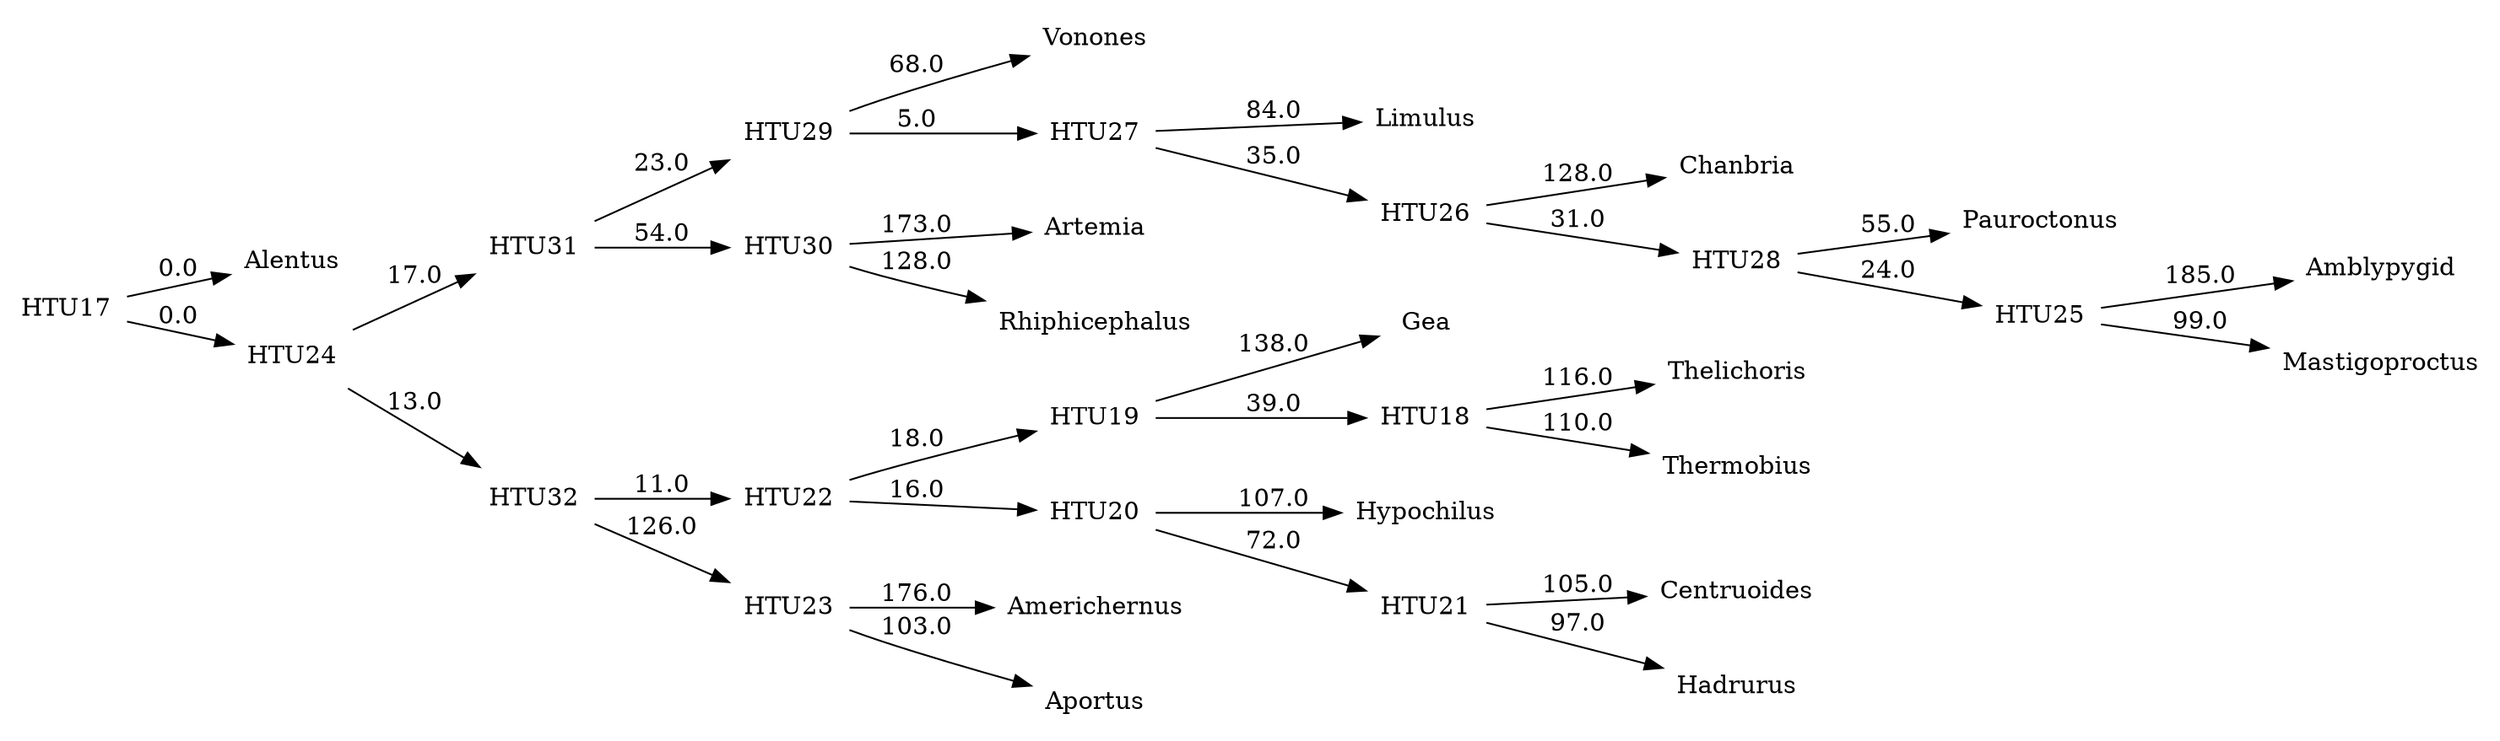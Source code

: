 digraph G {
	rankdir = LR;	edge [colorscheme=spectral11];	node [shape = none];

    0 [label=Alentus];
    1 [label=Amblypygid];
    2 [label=Americhernus];
    3 [label=Aportus];
    4 [label=Artemia];
    5 [label=Centruoides];
    6 [label=Chanbria];
    7 [label=Gea];
    8 [label=Hadrurus];
    9 [label=Hypochilus];
    10 [label=Limulus];
    11 [label=Mastigoproctus];
    12 [label=Pauroctonus];
    13 [label=Rhiphicephalus];
    14 [label=Thelichoris];
    15 [label=Thermobius];
    16 [label=Vonones];
    17 [label=HTU17];
    18 [label=HTU18];
    19 [label=HTU19];
    20 [label=HTU20];
    21 [label=HTU21];
    22 [label=HTU22];
    23 [label=HTU23];
    24 [label=HTU24];
    25 [label=HTU25];
    26 [label=HTU26];
    27 [label=HTU27];
    28 [label=HTU28];
    29 [label=HTU29];
    30 [label=HTU30];
    31 [label=HTU31];
    32 [label=HTU32];
    17 -> 0 [label=0.0];
    17 -> 24 [label=0.0];
    18 -> 14 [label=116.0];
    18 -> 15 [label=110.0];
    19 -> 7 [label=138.0];
    19 -> 18 [label=39.0];
    20 -> 9 [label=107.0];
    20 -> 21 [label=72.0];
    21 -> 5 [label=105.0];
    21 -> 8 [label=97.0];
    22 -> 19 [label=18.0];
    22 -> 20 [label=16.0];
    23 -> 2 [label=176.0];
    23 -> 3 [label=103.0];
    24 -> 31 [label=17.0];
    24 -> 32 [label=13.0];
    25 -> 1 [label=185.0];
    25 -> 11 [label=99.0];
    26 -> 6 [label=128.0];
    26 -> 28 [label=31.0];
    27 -> 10 [label=84.0];
    27 -> 26 [label=35.0];
    28 -> 12 [label=55.0];
    28 -> 25 [label=24.0];
    29 -> 16 [label=68.0];
    29 -> 27 [label=5.0];
    30 -> 4 [label=173.0];
    30 -> 13 [label=128.0];
    31 -> 29 [label=23.0];
    31 -> 30 [label=54.0];
    32 -> 22 [label=11.0];
    32 -> 23 [label=126.0];
}
//2328.0
digraph G {
	rankdir = LR;	edge [colorscheme=spectral11];	node [shape = none];

    0 [label=Alentus];
    1 [label=Amblypygid];
    2 [label=Americhernus];
    3 [label=Aportus];
    4 [label=Artemia];
    5 [label=Centruoides];
    6 [label=Chanbria];
    7 [label=Gea];
    8 [label=Hadrurus];
    9 [label=Hypochilus];
    10 [label=Limulus];
    11 [label=Mastigoproctus];
    12 [label=Pauroctonus];
    13 [label=Rhiphicephalus];
    14 [label=Thelichoris];
    15 [label=Thermobius];
    16 [label=Vonones];
    17 [label=HTU17];
    18 [label=HTU18];
    19 [label=HTU19];
    20 [label=HTU20];
    21 [label=HTU21];
    22 [label=HTU22];
    23 [label=HTU23];
    24 [label=HTU24];
    25 [label=HTU25];
    26 [label=HTU26];
    27 [label=HTU27];
    28 [label=HTU28];
    29 [label=HTU29];
    30 [label=HTU30];
    31 [label=HTU31];
    32 [label=HTU32];
    17 -> 0 [label=0.0];
    17 -> 25 [label=0.0];
    18 -> 10 [label=100.0];
    18 -> 15 [label=93.0];
    19 -> 14 [label=101.0];
    19 -> 18 [label=48.0];
    20 -> 7 [label=138.0];
    20 -> 19 [label=31.0];
    21 -> 9 [label=105.0];
    21 -> 22 [label=73.0];
    22 -> 5 [label=112.0];
    22 -> 8 [label=96.0];
    23 -> 20 [label=22.0];
    23 -> 21 [label=20.0];
    24 -> 2 [label=179.0];
    24 -> 3 [label=115.0];
    25 -> 31 [label=6.0];
    25 -> 32 [label=5.0];
    26 -> 1 [label=182.0];
    26 -> 11 [label=99.0];
    27 -> 6 [label=140.0];
    27 -> 28 [label=32.0];
    28 -> 12 [label=54.0];
    28 -> 26 [label=32.0];
    29 -> 16 [label=74.0];
    29 -> 27 [label=35.0];
    30 -> 4 [label=142.0];
    30 -> 13 [label=124.0];
    31 -> 29 [label=17.0];
    31 -> 30 [label=76.0];
    32 -> 23 [label=17.0];
    32 -> 24 [label=66.0];
}
//2327.0
digraph G {
	rankdir = LR;	edge [colorscheme=spectral11];	node [shape = none];

    0 [label=Alentus];
    1 [label=Amblypygid];
    2 [label=Americhernus];
    3 [label=Aportus];
    4 [label=Artemia];
    5 [label=Centruoides];
    6 [label=Chanbria];
    7 [label=Gea];
    8 [label=Hadrurus];
    9 [label=Hypochilus];
    10 [label=Limulus];
    11 [label=Mastigoproctus];
    12 [label=Pauroctonus];
    13 [label=Rhiphicephalus];
    14 [label=Thelichoris];
    15 [label=Thermobius];
    16 [label=Vonones];
    17 [label=HTU17];
    18 [label=HTU18];
    19 [label=HTU19];
    20 [label=HTU20];
    21 [label=HTU21];
    22 [label=HTU22];
    23 [label=HTU23];
    24 [label=HTU24];
    25 [label=HTU25];
    26 [label=HTU26];
    27 [label=HTU27];
    28 [label=HTU28];
    29 [label=HTU29];
    30 [label=HTU30];
    31 [label=HTU31];
    32 [label=HTU32];
    17 -> 0 [label=0.0];
    17 -> 26 [label=0.0];
    18 -> 12 [label=86.0];
    18 -> 15 [label=89.0];
    19 -> 10 [label=89.0];
    19 -> 18 [label=49.0];
    20 -> 14 [label=101.0];
    20 -> 19 [label=27.0];
    21 -> 7 [label=162.0];
    21 -> 20 [label=47.0];
    22 -> 9 [label=85.0];
    22 -> 23 [label=120.0];
    23 -> 5 [label=91.0];
    23 -> 8 [label=84.0];
    24 -> 21 [label=14.0];
    24 -> 22 [label=32.0];
    25 -> 2 [label=163.0];
    25 -> 3 [label=127.0];
    26 -> 31 [label=14.0];
    26 -> 32 [label=18.0];
    27 -> 1 [label=145.0];
    27 -> 11 [label=100.0];
    28 -> 6 [label=108.0];
    28 -> 27 [label=25.0];
    29 -> 16 [label=94.0];
    29 -> 28 [label=29.0];
    30 -> 4 [label=154.0];
    30 -> 13 [label=124.0];
    31 -> 29 [label=16.0];
    31 -> 30 [label=45.0];
    32 -> 24 [label=13.0];
    32 -> 25 [label=70.0];
}
//2309.0
digraph G {
	rankdir = LR;	edge [colorscheme=spectral11];	node [shape = none];

    0 [label=Alentus];
    1 [label=Amblypygid];
    2 [label=Americhernus];
    3 [label=Aportus];
    4 [label=Artemia];
    5 [label=Centruoides];
    6 [label=Chanbria];
    7 [label=Gea];
    8 [label=Hadrurus];
    9 [label=Hypochilus];
    10 [label=Limulus];
    11 [label=Mastigoproctus];
    12 [label=Pauroctonus];
    13 [label=Rhiphicephalus];
    14 [label=Thelichoris];
    15 [label=Thermobius];
    16 [label=Vonones];
    17 [label=HTU17];
    18 [label=HTU18];
    19 [label=HTU19];
    20 [label=HTU20];
    21 [label=HTU21];
    22 [label=HTU22];
    23 [label=HTU23];
    24 [label=HTU24];
    25 [label=HTU25];
    26 [label=HTU26];
    27 [label=HTU27];
    28 [label=HTU28];
    29 [label=HTU29];
    30 [label=HTU30];
    31 [label=HTU31];
    32 [label=HTU32];
    17 -> 0 [label=0.0];
    17 -> 25 [label=0.0];
    18 -> 12 [label=74.0];
    18 -> 15 [label=105.0];
    19 -> 14 [label=109.0];
    19 -> 18 [label=31.0];
    20 -> 7 [label=132.0];
    20 -> 19 [label=25.0];
    21 -> 9 [label=107.0];
    21 -> 22 [label=66.0];
    22 -> 5 [label=105.0];
    22 -> 8 [label=95.0];
    23 -> 20 [label=23.0];
    23 -> 21 [label=16.0];
    24 -> 2 [label=176.0];
    24 -> 3 [label=99.0];
    25 -> 31 [label=17.0];
    25 -> 32 [label=13.0];
    26 -> 1 [label=132.0];
    26 -> 11 [label=111.0];
    27 -> 6 [label=106.0];
    27 -> 26 [label=26.0];
    28 -> 10 [label=87.0];
    28 -> 27 [label=35.0];
    29 -> 16 [label=80.0];
    29 -> 28 [label=13.0];
    30 -> 4 [label=171.0];
    30 -> 13 [label=130.0];
    31 -> 29 [label=20.0];
    31 -> 30 [label=50.0];
    32 -> 23 [label=15.0];
    32 -> 24 [label=126.0];
}
//2299.0
digraph G {
	rankdir = LR;	edge [colorscheme=spectral11];	node [shape = none];

    0 [label=Alentus];
    1 [label=Amblypygid];
    2 [label=Americhernus];
    3 [label=Aportus];
    4 [label=Artemia];
    5 [label=Centruoides];
    6 [label=Chanbria];
    7 [label=Gea];
    8 [label=Hadrurus];
    9 [label=Hypochilus];
    10 [label=Limulus];
    11 [label=Mastigoproctus];
    12 [label=Pauroctonus];
    13 [label=Rhiphicephalus];
    14 [label=Thelichoris];
    15 [label=Thermobius];
    16 [label=Vonones];
    17 [label=HTU17];
    18 [label=HTU18];
    19 [label=HTU19];
    20 [label=HTU20];
    21 [label=HTU21];
    22 [label=HTU22];
    23 [label=HTU23];
    24 [label=HTU24];
    25 [label=HTU25];
    26 [label=HTU26];
    27 [label=HTU27];
    28 [label=HTU28];
    29 [label=HTU29];
    30 [label=HTU30];
    31 [label=HTU31];
    32 [label=HTU32];
    17 -> 0 [label=0.0];
    17 -> 25 [label=0.0];
    18 -> 14 [label=104.0];
    18 -> 15 [label=88.0];
    19 -> 7 [label=135.0];
    19 -> 18 [label=93.0];
    20 -> 9 [label=107.0];
    20 -> 21 [label=82.0];
    21 -> 5 [label=95.0];
    21 -> 8 [label=98.0];
    22 -> 19 [label=14.0];
    22 -> 20 [label=29.0];
    23 -> 1 [label=73.0];
    23 -> 24 [label=74.0];
    24 -> 2 [label=192.0];
    24 -> 3 [label=106.0];
    25 -> 31 [label=17.0];
    25 -> 32 [label=13.0];
    26 -> 6 [label=120.0];
    26 -> 28 [label=38.0];
    27 -> 10 [label=85.0];
    27 -> 26 [label=35.0];
    28 -> 11 [label=79.0];
    28 -> 12 [label=68.0];
    29 -> 16 [label=72.0];
    29 -> 27 [label=5.0];
    30 -> 4 [label=165.0];
    30 -> 13 [label=117.0];
    31 -> 29 [label=16.0];
    31 -> 30 [label=61.0];
    32 -> 22 [label=18.0];
    32 -> 23 [label=44.0];
}
//2287.0
digraph G {
	rankdir = LR;	edge [colorscheme=spectral11];	node [shape = none];

    0 [label=Alentus];
    1 [label=Amblypygid];
    2 [label=Americhernus];
    3 [label=Aportus];
    4 [label=Artemia];
    5 [label=Centruoides];
    6 [label=Chanbria];
    7 [label=Gea];
    8 [label=Hadrurus];
    9 [label=Hypochilus];
    10 [label=Limulus];
    11 [label=Mastigoproctus];
    12 [label=Pauroctonus];
    13 [label=Rhiphicephalus];
    14 [label=Thelichoris];
    15 [label=Thermobius];
    16 [label=Vonones];
    17 [label=HTU17];
    18 [label=HTU18];
    19 [label=HTU19];
    20 [label=HTU20];
    21 [label=HTU21];
    22 [label=HTU22];
    23 [label=HTU23];
    24 [label=HTU24];
    25 [label=HTU25];
    26 [label=HTU26];
    27 [label=HTU27];
    28 [label=HTU28];
    29 [label=HTU29];
    30 [label=HTU30];
    31 [label=HTU31];
    32 [label=HTU32];
    17 -> 0 [label=0.0];
    17 -> 24 [label=0.0];
    18 -> 12 [label=70.0];
    18 -> 15 [label=99.0];
    19 -> 14 [label=83.0];
    19 -> 18 [label=62.0];
    20 -> 9 [label=100.0];
    20 -> 21 [label=79.0];
    21 -> 5 [label=104.0];
    21 -> 8 [label=90.0];
    22 -> 19 [label=17.0];
    22 -> 20 [label=32.0];
    23 -> 2 [label=197.0];
    23 -> 3 [label=117.0];
    24 -> 31 [label=7.0];
    24 -> 32 [label=4.0];
    25 -> 1 [label=128.0];
    25 -> 11 [label=116.0];
    26 -> 6 [label=110.0];
    26 -> 25 [label=26.0];
    27 -> 10 [label=85.0];
    27 -> 26 [label=39.0];
    28 -> 16 [label=84.0];
    28 -> 27 [label=12.0];
    29 -> 13 [label=116.0];
    29 -> 30 [label=67.0];
    30 -> 4 [label=123.0];
    30 -> 7 [label=132.0];
    31 -> 28 [label=22.0];
    31 -> 29 [label=35.0];
    32 -> 22 [label=10.0];
    32 -> 23 [label=85.0];
}
//2270.0
digraph G {
	rankdir = LR;	edge [colorscheme=spectral11];	node [shape = none];

    0 [label=Alentus];
    1 [label=Amblypygid];
    2 [label=Americhernus];
    3 [label=Aportus];
    4 [label=Artemia];
    5 [label=Centruoides];
    6 [label=Chanbria];
    7 [label=Gea];
    8 [label=Hadrurus];
    9 [label=Hypochilus];
    10 [label=Limulus];
    11 [label=Mastigoproctus];
    12 [label=Pauroctonus];
    13 [label=Rhiphicephalus];
    14 [label=Thelichoris];
    15 [label=Thermobius];
    16 [label=Vonones];
    17 [label=HTU17];
    18 [label=HTU18];
    19 [label=HTU19];
    20 [label=HTU20];
    21 [label=HTU21];
    22 [label=HTU22];
    23 [label=HTU23];
    24 [label=HTU24];
    25 [label=HTU25];
    26 [label=HTU26];
    27 [label=HTU27];
    28 [label=HTU28];
    29 [label=HTU29];
    30 [label=HTU30];
    31 [label=HTU31];
    32 [label=HTU32];
    17 -> 0 [label=0.0];
    17 -> 24 [label=0.0];
    18 -> 10 [label=100.0];
    18 -> 15 [label=96.0];
    19 -> 14 [label=118.0];
    19 -> 18 [label=44.0];
    20 -> 9 [label=98.0];
    20 -> 21 [label=89.0];
    21 -> 5 [label=101.0];
    21 -> 8 [label=95.0];
    22 -> 19 [label=14.0];
    22 -> 20 [label=33.0];
    23 -> 2 [label=180.0];
    23 -> 3 [label=121.0];
    24 -> 31 [label=27.0];
    24 -> 32 [label=0.0];
    25 -> 1 [label=169.0];
    25 -> 11 [label=77.0];
    26 -> 6 [label=150.0];
    26 -> 27 [label=28.0];
    27 -> 12 [label=55.0];
    27 -> 25 [label=60.0];
    28 -> 16 [label=88.0];
    28 -> 26 [label=19.0];
    29 -> 13 [label=109.0];
    29 -> 30 [label=67.0];
    30 -> 4 [label=127.0];
    30 -> 7 [label=132.0];
    31 -> 28 [label=23.0];
    31 -> 29 [label=23.0];
    32 -> 22 [label=18.0];
    32 -> 23 [label=73.0];
}
//2263.0
digraph G {
	rankdir = LR;	edge [colorscheme=spectral11];	node [shape = none];

    0 [label=Alentus];
    1 [label=Amblypygid];
    2 [label=Americhernus];
    3 [label=Aportus];
    4 [label=Artemia];
    5 [label=Centruoides];
    6 [label=Chanbria];
    7 [label=Gea];
    8 [label=Hadrurus];
    9 [label=Hypochilus];
    10 [label=Limulus];
    11 [label=Mastigoproctus];
    12 [label=Pauroctonus];
    13 [label=Rhiphicephalus];
    14 [label=Thelichoris];
    15 [label=Thermobius];
    16 [label=Vonones];
    17 [label=HTU17];
    18 [label=HTU18];
    19 [label=HTU19];
    20 [label=HTU20];
    21 [label=HTU21];
    22 [label=HTU22];
    23 [label=HTU23];
    24 [label=HTU24];
    25 [label=HTU25];
    26 [label=HTU26];
    27 [label=HTU27];
    28 [label=HTU28];
    29 [label=HTU29];
    30 [label=HTU30];
    31 [label=HTU31];
    32 [label=HTU32];
    17 -> 0 [label=0.0];
    17 -> 25 [label=0.0];
    18 -> 12 [label=97.0];
    18 -> 15 [label=90.0];
    19 -> 10 [label=85.0];
    19 -> 18 [label=49.0];
    20 -> 14 [label=127.0];
    20 -> 19 [label=34.0];
    21 -> 9 [label=104.0];
    21 -> 22 [label=81.0];
    22 -> 5 [label=105.0];
    22 -> 8 [label=90.0];
    23 -> 20 [label=13.0];
    23 -> 21 [label=33.0];
    24 -> 2 [label=177.0];
    24 -> 3 [label=117.0];
    25 -> 31 [label=35.0];
    25 -> 32 [label=12.0];
    26 -> 1 [label=139.0];
    26 -> 11 [label=104.0];
    27 -> 6 [label=109.0];
    27 -> 26 [label=33.0];
    28 -> 16 [label=95.0];
    28 -> 27 [label=32.0];
    29 -> 13 [label=177.0];
    29 -> 30 [label=59.0];
    30 -> 4 [label=143.0];
    30 -> 7 [label=130.0];
    31 -> 28 [label=14.0];
    31 -> 29 [label=19.0];
    32 -> 23 [label=14.0];
    32 -> 24 [label=73.0];
}
//2247.0
digraph G {
	rankdir = LR;	edge [colorscheme=spectral11];	node [shape = none];

    0 [label=Alentus];
    1 [label=Amblypygid];
    2 [label=Americhernus];
    3 [label=Aportus];
    4 [label=Artemia];
    5 [label=Centruoides];
    6 [label=Chanbria];
    7 [label=Gea];
    8 [label=Hadrurus];
    9 [label=Hypochilus];
    10 [label=Limulus];
    11 [label=Mastigoproctus];
    12 [label=Pauroctonus];
    13 [label=Rhiphicephalus];
    14 [label=Thelichoris];
    15 [label=Thermobius];
    16 [label=Vonones];
    17 [label=HTU17];
    18 [label=HTU18];
    19 [label=HTU19];
    20 [label=HTU20];
    21 [label=HTU21];
    22 [label=HTU22];
    23 [label=HTU23];
    24 [label=HTU24];
    25 [label=HTU25];
    26 [label=HTU26];
    27 [label=HTU27];
    28 [label=HTU28];
    29 [label=HTU29];
    30 [label=HTU30];
    31 [label=HTU31];
    32 [label=HTU32];
    17 -> 0 [label=0.0];
    17 -> 25 [label=0.0];
    18 -> 12 [label=97.0];
    18 -> 15 [label=90.0];
    19 -> 10 [label=85.0];
    19 -> 18 [label=49.0];
    20 -> 14 [label=127.0];
    20 -> 19 [label=34.0];
    21 -> 9 [label=104.0];
    21 -> 22 [label=81.0];
    22 -> 5 [label=105.0];
    22 -> 8 [label=90.0];
    23 -> 20 [label=13.0];
    23 -> 21 [label=33.0];
    24 -> 2 [label=177.0];
    24 -> 3 [label=117.0];
    25 -> 31 [label=35.0];
    25 -> 32 [label=12.0];
    26 -> 1 [label=139.0];
    26 -> 11 [label=104.0];
    27 -> 6 [label=109.0];
    27 -> 26 [label=33.0];
    28 -> 16 [label=95.0];
    28 -> 27 [label=32.0];
    29 -> 13 [label=177.0];
    29 -> 30 [label=59.0];
    30 -> 4 [label=143.0];
    30 -> 7 [label=130.0];
    31 -> 28 [label=14.0];
    31 -> 29 [label=19.0];
    32 -> 23 [label=14.0];
    32 -> 24 [label=73.0];
}
//2247.0
digraph G {
	rankdir = LR;	edge [colorscheme=spectral11];	node [shape = none];

    0 [label=Alentus];
    1 [label=Amblypygid];
    2 [label=Americhernus];
    3 [label=Aportus];
    4 [label=Artemia];
    5 [label=Centruoides];
    6 [label=Chanbria];
    7 [label=Gea];
    8 [label=Hadrurus];
    9 [label=Hypochilus];
    10 [label=Limulus];
    11 [label=Mastigoproctus];
    12 [label=Pauroctonus];
    13 [label=Rhiphicephalus];
    14 [label=Thelichoris];
    15 [label=Thermobius];
    16 [label=Vonones];
    17 [label=HTU17];
    18 [label=HTU18];
    19 [label=HTU19];
    20 [label=HTU20];
    21 [label=HTU21];
    22 [label=HTU22];
    23 [label=HTU23];
    24 [label=HTU24];
    25 [label=HTU25];
    26 [label=HTU26];
    27 [label=HTU27];
    28 [label=HTU28];
    29 [label=HTU29];
    30 [label=HTU30];
    31 [label=HTU31];
    32 [label=HTU32];
    33 [label=HTU33];
    34 [label=HTU34];
    17 -> 0 [label=0.0];
    17 -> 26 [label=0.0];
    18 -> 12 [label=91.0];
    18 -> 15 [label=90.0];
    19 -> 18 [label=50.0];
    19 -> 33 [label=0.0];
    20 -> 14 [label=112.0];
    20 -> 19 [label=28.0];
    21 -> 9 [label=100.0];
    21 -> 22 [label=84.0];
    22 -> 5 [label=107.0];
    22 -> 8 [label=92.0];
    23 -> 20 [label=8.0];
    23 -> 21 [label=42.0];
    24 -> 1 [label=69.0];
    24 -> 25 [label=70.0];
    25 -> 2 [label=188.0];
    25 -> 3 [label=106.0];
    26 -> 32 [label=27.0];
    26 -> 34 [label=17.0];
    27 -> 6 [label=136.0];
    27 -> 11 [label=78.0];
    28 -> 27 [label=61.0];
    28 -> 33 [label=0.0];
    29 -> 16 [label=68.0];
    29 -> 28 [label=5.0];
    30 -> 13 [label=100.0];
    30 -> 31 [label=115.0];
    31 -> 4 [label=118.0];
    31 -> 7 [label=120.0];
    32 -> 29 [label=21.0];
    32 -> 30 [label=23.0];
    33 -> 10 [label=85.0];
    34 -> 23 [label=1.0];
    34 -> 24 [label=55.0];
}
//2235.328125
digraph G {
	rankdir = LR;	edge [colorscheme=spectral11];	node [shape = none];

    0 [label=Alentus];
    1 [label=Amblypygid];
    2 [label=Americhernus];
    3 [label=Aportus];
    4 [label=Artemia];
    5 [label=Centruoides];
    6 [label=Chanbria];
    7 [label=Gea];
    8 [label=Hadrurus];
    9 [label=Hypochilus];
    10 [label=Limulus];
    11 [label=Mastigoproctus];
    12 [label=Pauroctonus];
    13 [label=Rhiphicephalus];
    14 [label=Thelichoris];
    15 [label=Thermobius];
    16 [label=Vonones];
    17 [label=HTU17];
    18 [label=HTU18];
    19 [label=HTU19];
    20 [label=HTU20];
    21 [label=HTU21];
    22 [label=HTU22];
    23 [label=HTU23];
    24 [label=HTU24];
    25 [label=HTU25];
    26 [label=HTU26];
    27 [label=HTU27];
    28 [label=HTU28];
    29 [label=HTU29];
    30 [label=HTU30];
    31 [label=HTU31];
    32 [label=HTU32];
    17 -> 0 [label=0.0];
    17 -> 26 [label=0.0];
    18 -> 12 [label=95.0];
    18 -> 15 [label=82.0];
    19 -> 10 [label=87.0];
    19 -> 18 [label=51.0];
    20 -> 14 [label=119.0];
    20 -> 19 [label=31.0];
    21 -> 9 [label=100.0];
    21 -> 22 [label=89.0];
    22 -> 5 [label=107.0];
    22 -> 8 [label=92.0];
    23 -> 20 [label=8.0];
    23 -> 21 [label=42.0];
    24 -> 1 [label=69.0];
    24 -> 25 [label=70.0];
    25 -> 2 [label=188.0];
    25 -> 3 [label=106.0];
    26 -> 31 [label=27.0];
    26 -> 32 [label=17.0];
    27 -> 6 [label=141.0];
    27 -> 11 [label=73.0];
    28 -> 16 [label=70.0];
    28 -> 27 [label=64.0];
    29 -> 13 [label=100.0];
    29 -> 30 [label=115.0];
    30 -> 4 [label=118.0];
    30 -> 7 [label=122.0];
    31 -> 28 [label=23.0];
    31 -> 29 [label=22.0];
    32 -> 23 [label=5.0];
    32 -> 24 [label=55.0];
}
//2231.0
